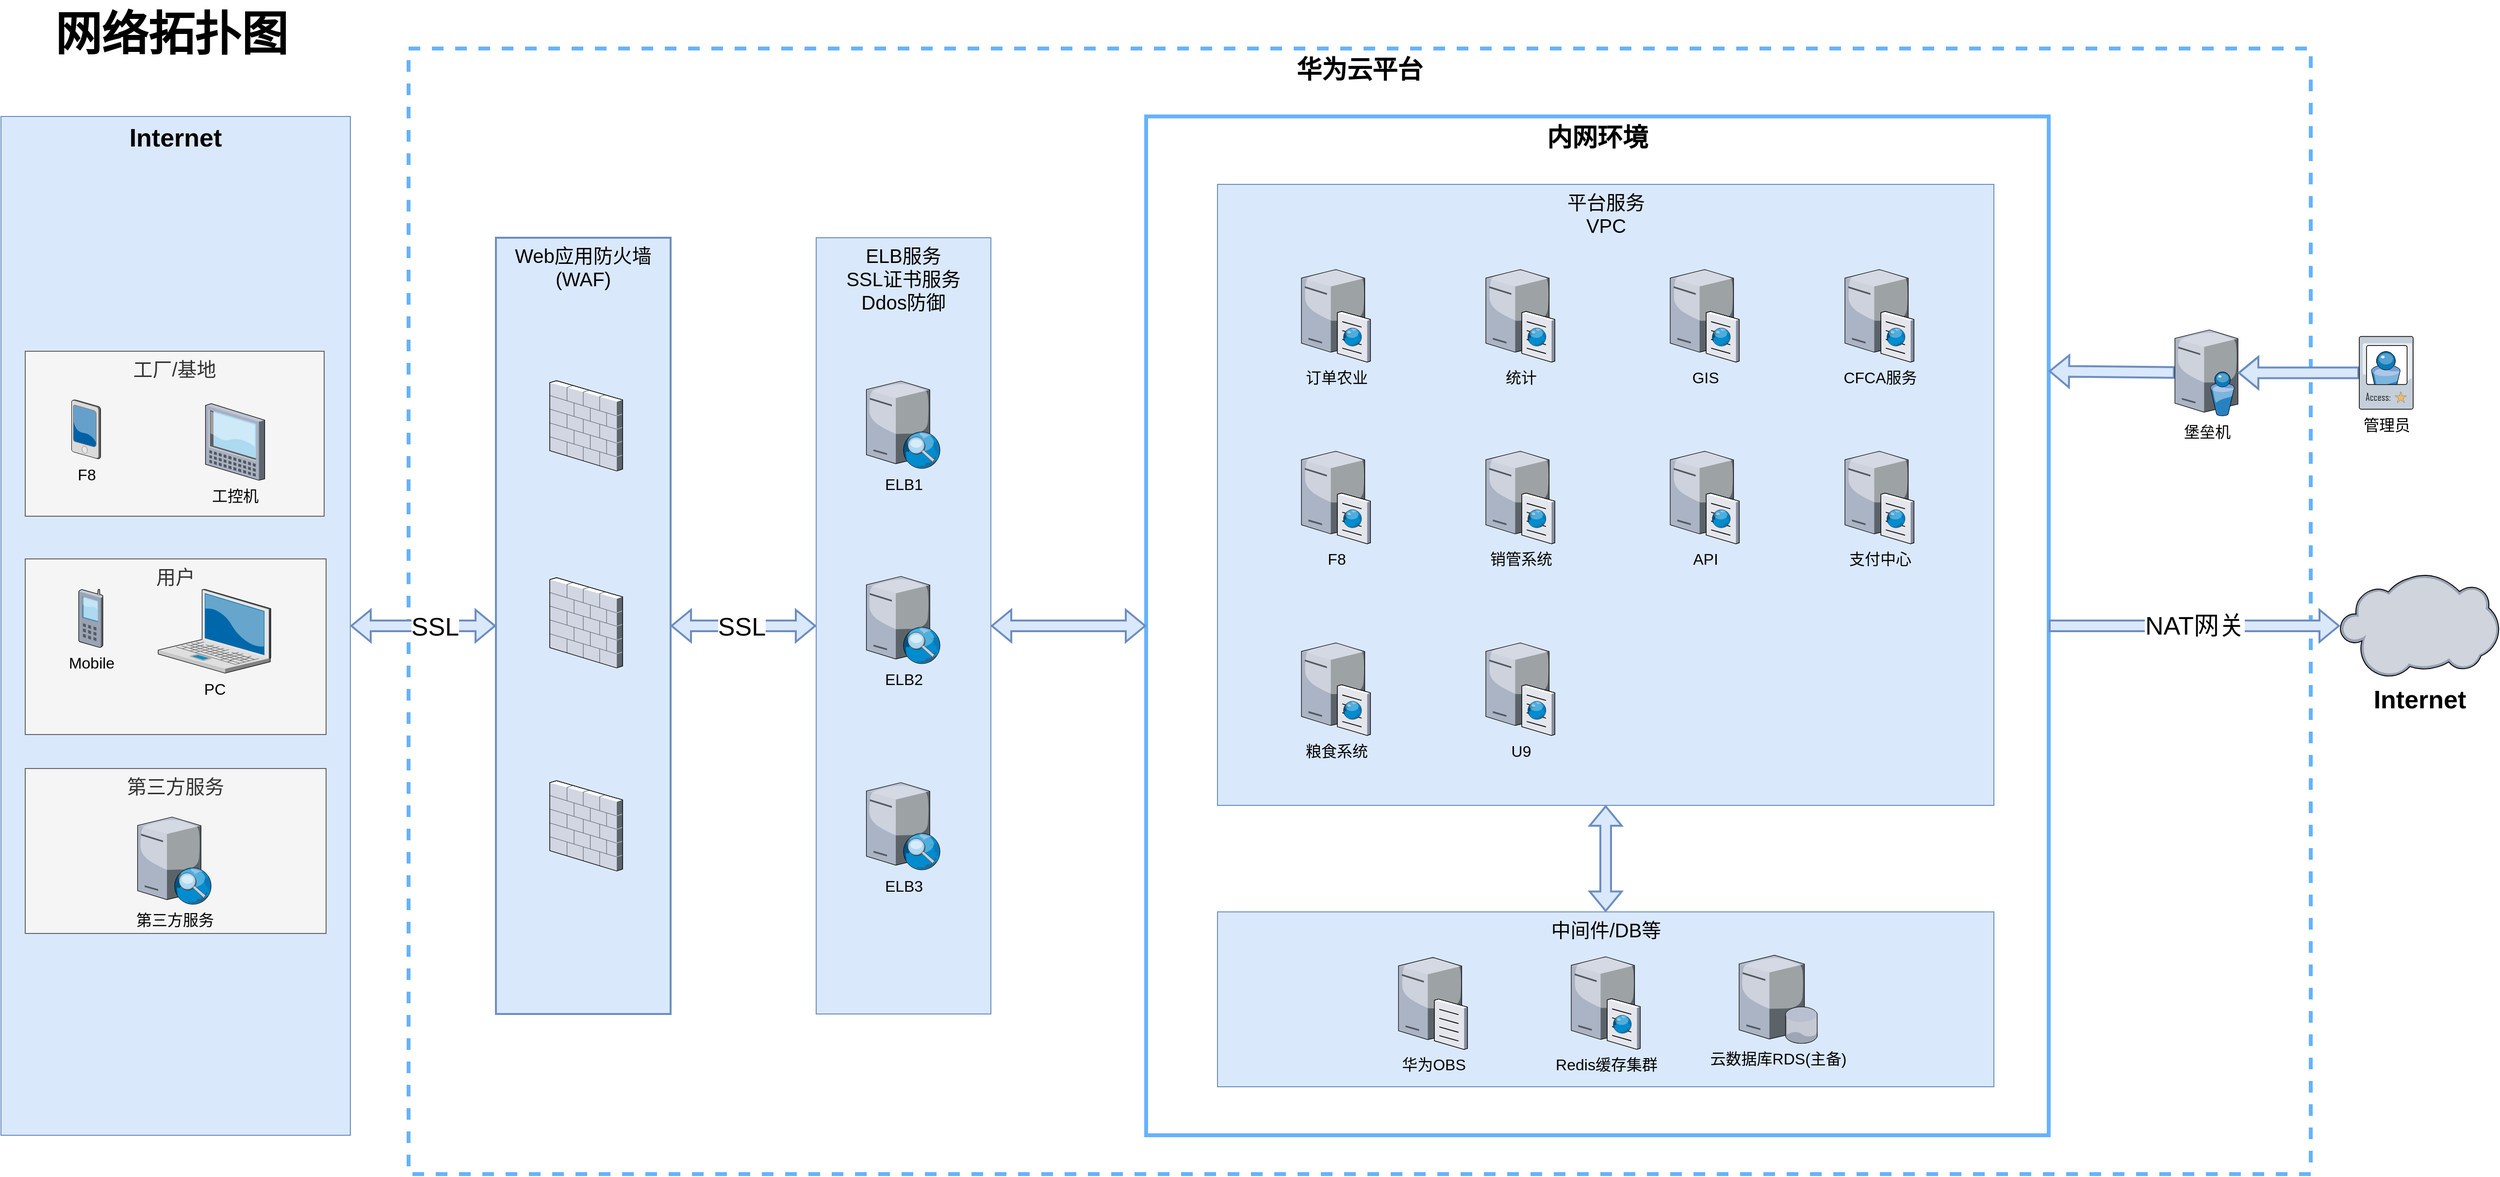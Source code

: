 <mxfile version="18.1.2" type="github">
  <diagram name="Page-1" id="e3a06f82-3646-2815-327d-82caf3d4e204">
    <mxGraphModel dx="4681" dy="3119" grid="1" gridSize="10" guides="1" tooltips="1" connect="1" arrows="1" fold="1" page="1" pageScale="1.5" pageWidth="1169" pageHeight="826" background="none" math="0" shadow="0">
      <root>
        <mxCell id="0" style=";html=1;" />
        <mxCell id="1" style=";html=1;" parent="0" />
        <mxCell id="LMR5gJt18iYfOMBs4Cg6-28" value="&lt;span style=&quot;font-size: 26px;&quot;&gt;华为云平台&lt;/span&gt;" style="whiteSpace=wrap;html=1;fontSize=26;verticalAlign=top;fillColor=none;strokeWidth=4;strokeColor=#66B2FF;fontStyle=1;dashed=1;" parent="1" vertex="1">
          <mxGeometry x="-3080" y="-1180" width="1960" height="1160" as="geometry" />
        </mxCell>
        <mxCell id="LMR5gJt18iYfOMBs4Cg6-13" value="&lt;span style=&quot;font-size: 26px;&quot;&gt;内网环境&lt;/span&gt;" style="whiteSpace=wrap;html=1;fontSize=20;verticalAlign=top;fillColor=none;strokeWidth=4;strokeColor=#66B2FF;fontStyle=1" parent="1" vertex="1">
          <mxGeometry x="-2320" y="-1110" width="930" height="1050" as="geometry" />
        </mxCell>
        <mxCell id="LMR5gJt18iYfOMBs4Cg6-8" value="Internet" style="whiteSpace=wrap;html=1;fillColor=#dae8fc;fontSize=26;strokeColor=#6c8ebf;verticalAlign=top;fontStyle=1" parent="1" vertex="1">
          <mxGeometry x="-3500" y="-1110" width="360" height="1050" as="geometry" />
        </mxCell>
        <mxCell id="iLryyS6ZGWyEAHLPTEHC-15" value="第三方服务" style="whiteSpace=wrap;html=1;fillColor=#f5f5f5;fontSize=20;strokeColor=#666666;verticalAlign=top;fontColor=#333333;" parent="1" vertex="1">
          <mxGeometry x="-3475" y="-438" width="310" height="170" as="geometry" />
        </mxCell>
        <mxCell id="iLryyS6ZGWyEAHLPTEHC-4" style="shape=flexArrow;rounded=0;orthogonalLoop=1;jettySize=auto;html=1;entryX=0.5;entryY=1;entryDx=0;entryDy=0;fillColor=#dae8fc;strokeColor=#6c8ebf;startArrow=block;strokeWidth=2;" parent="1" source="iLryyS6ZGWyEAHLPTEHC-2" target="6a7d8f32e03d9370-61" edge="1">
          <mxGeometry relative="1" as="geometry">
            <mxPoint x="-1836.5" y="-281" as="sourcePoint" />
          </mxGeometry>
        </mxCell>
        <mxCell id="iLryyS6ZGWyEAHLPTEHC-2" value="中间件/DB等" style="whiteSpace=wrap;html=1;fillColor=#dae8fc;fontSize=20;strokeColor=#6c8ebf;verticalAlign=top;" parent="1" vertex="1">
          <mxGeometry x="-2246.5" y="-290.25" width="800" height="180.25" as="geometry" />
        </mxCell>
        <mxCell id="iLryyS6ZGWyEAHLPTEHC-12" style="edgeStyle=none;shape=flexArrow;rounded=0;orthogonalLoop=1;jettySize=auto;html=1;exitX=1;exitY=0.5;exitDx=0;exitDy=0;startArrow=block;fillColor=#dae8fc;strokeColor=#6c8ebf;entryX=0;entryY=0.5;entryDx=0;entryDy=0;strokeWidth=2;" parent="1" source="iLryyS6ZGWyEAHLPTEHC-1" target="LMR5gJt18iYfOMBs4Cg6-13" edge="1">
          <mxGeometry relative="1" as="geometry" />
        </mxCell>
        <mxCell id="iLryyS6ZGWyEAHLPTEHC-1" value="ELB服务&lt;br&gt;SSL证书服务&lt;br&gt;Ddos防御" style="whiteSpace=wrap;html=1;fillColor=#dae8fc;fontSize=20;strokeColor=#6c8ebf;verticalAlign=top;" parent="1" vertex="1">
          <mxGeometry x="-2660" y="-985" width="180" height="800" as="geometry" />
        </mxCell>
        <mxCell id="vlDCk50MzwrjSfQ7u1aB-42" style="edgeStyle=none;shape=flexArrow;rounded=0;orthogonalLoop=1;jettySize=auto;html=1;startArrow=block;endArrow=block;endFill=0;strokeWidth=2;entryX=1;entryY=0.5;entryDx=0;entryDy=0;fillColor=#dae8fc;strokeColor=#6c8ebf;exitX=0;exitY=0.5;exitDx=0;exitDy=0;" parent="1" source="iLryyS6ZGWyEAHLPTEHC-1" target="6a7d8f32e03d9370-59" edge="1">
          <mxGeometry relative="1" as="geometry">
            <mxPoint x="-2280" y="-570" as="sourcePoint" />
          </mxGeometry>
        </mxCell>
        <mxCell id="LMR5gJt18iYfOMBs4Cg6-23" value="SSL" style="edgeLabel;html=1;align=center;verticalAlign=middle;resizable=0;points=[];fontSize=26;" parent="vlDCk50MzwrjSfQ7u1aB-42" connectable="0" vertex="1">
          <mxGeometry x="0.015" y="1" relative="1" as="geometry">
            <mxPoint x="-1" as="offset" />
          </mxGeometry>
        </mxCell>
        <mxCell id="LMR5gJt18iYfOMBs4Cg6-12" style="edgeStyle=orthogonalEdgeStyle;rounded=0;orthogonalLoop=1;jettySize=auto;html=1;exitX=1;exitY=0.5;exitDx=0;exitDy=0;fontSize=26;shape=flexArrow;strokeWidth=2;fillColor=#dae8fc;strokeColor=#6c8ebf;" parent="1" source="LMR5gJt18iYfOMBs4Cg6-13" target="LMR5gJt18iYfOMBs4Cg6-14" edge="1">
          <mxGeometry relative="1" as="geometry">
            <mxPoint x="-960" y="-720.0" as="targetPoint" />
          </mxGeometry>
        </mxCell>
        <mxCell id="LMR5gJt18iYfOMBs4Cg6-25" value="NAT网关" style="edgeLabel;html=1;align=center;verticalAlign=middle;resizable=0;points=[];fontSize=26;" parent="LMR5gJt18iYfOMBs4Cg6-12" connectable="0" vertex="1">
          <mxGeometry x="0.124" y="-3" relative="1" as="geometry">
            <mxPoint x="-19" y="-3" as="offset" />
          </mxGeometry>
        </mxCell>
        <mxCell id="6a7d8f32e03d9370-61" value="平台服务&lt;br&gt;VPC" style="whiteSpace=wrap;html=1;fillColor=#dae8fc;fontSize=20;strokeColor=#6c8ebf;verticalAlign=top;" parent="1" vertex="1">
          <mxGeometry x="-2246.5" y="-1040" width="800" height="640" as="geometry" />
        </mxCell>
        <mxCell id="vlDCk50MzwrjSfQ7u1aB-44" style="edgeStyle=none;shape=flexArrow;rounded=0;orthogonalLoop=1;jettySize=auto;html=1;startArrow=block;endArrow=block;endFill=0;strokeWidth=2;fillColor=#dae8fc;strokeColor=#6c8ebf;entryX=1;entryY=0.5;entryDx=0;entryDy=0;gradientColor=none;endSize=6;targetPerimeterSpacing=0;" parent="1" source="6a7d8f32e03d9370-59" target="LMR5gJt18iYfOMBs4Cg6-8" edge="1">
          <mxGeometry relative="1" as="geometry">
            <mxPoint x="-2690" y="-560" as="targetPoint" />
          </mxGeometry>
        </mxCell>
        <mxCell id="LMR5gJt18iYfOMBs4Cg6-29" value="SSL" style="edgeLabel;html=1;align=center;verticalAlign=middle;resizable=0;points=[];fontSize=26;" parent="vlDCk50MzwrjSfQ7u1aB-44" connectable="0" vertex="1">
          <mxGeometry x="-0.155" y="1" relative="1" as="geometry">
            <mxPoint as="offset" />
          </mxGeometry>
        </mxCell>
        <mxCell id="6a7d8f32e03d9370-59" value="Web应用防火墙&lt;br&gt;(WAF)" style="whiteSpace=wrap;html=1;fillColor=#dae8fc;fontSize=20;strokeColor=#6c8ebf;verticalAlign=top;strokeWidth=2;" parent="1" vertex="1">
          <mxGeometry x="-2990" y="-985" width="180" height="800" as="geometry" />
        </mxCell>
        <mxCell id="6a7d8f32e03d9370-58" value="用户" style="whiteSpace=wrap;html=1;fillColor=#f5f5f5;fontSize=20;strokeColor=#666666;verticalAlign=top;fontColor=#333333;" parent="1" vertex="1">
          <mxGeometry x="-3475" y="-654" width="310" height="181" as="geometry" />
        </mxCell>
        <mxCell id="6a7d8f32e03d9370-57" value="工厂/基地" style="whiteSpace=wrap;html=1;fillColor=#f5f5f5;fontSize=20;strokeColor=#666666;verticalAlign=top;fontColor=#333333;" parent="1" vertex="1">
          <mxGeometry x="-3475" y="-868" width="308" height="170" as="geometry" />
        </mxCell>
        <mxCell id="6a7d8f32e03d9370-1" value="PC" style="verticalLabelPosition=bottom;aspect=fixed;html=1;verticalAlign=top;strokeColor=none;shape=mxgraph.citrix.laptop_2;fillColor=#66B2FF;gradientColor=#0066CC;fontSize=16;" parent="1" vertex="1">
          <mxGeometry x="-3338" y="-622.75" width="116" height="86.5" as="geometry" />
        </mxCell>
        <mxCell id="6a7d8f32e03d9370-6" value="F8" style="verticalLabelPosition=bottom;aspect=fixed;html=1;verticalAlign=top;strokeColor=none;shape=mxgraph.citrix.pda;fillColor=#66B2FF;gradientColor=#0066CC;fontSize=16;" parent="1" vertex="1">
          <mxGeometry x="-3427.25" y="-818" width="30" height="61" as="geometry" />
        </mxCell>
        <mxCell id="6a7d8f32e03d9370-15" value="订单农业" style="verticalLabelPosition=bottom;aspect=fixed;html=1;verticalAlign=top;strokeColor=none;shape=mxgraph.citrix.cache_server;fillColor=#66B2FF;gradientColor=#0066CC;fontSize=16;labelPosition=center;align=center;" parent="1" vertex="1">
          <mxGeometry x="-2160" y="-954.5" width="71" height="97.5" as="geometry" />
        </mxCell>
        <mxCell id="6a7d8f32e03d9370-19" value="" style="verticalLabelPosition=bottom;aspect=fixed;html=1;verticalAlign=top;strokeColor=none;shape=mxgraph.citrix.firewall;fillColor=#66B2FF;gradientColor=#0066CC;fontSize=16;" parent="1" vertex="1">
          <mxGeometry x="-2934.5" y="-837.63" width="75" height="93" as="geometry" />
        </mxCell>
        <mxCell id="6a7d8f32e03d9370-20" value="" style="verticalLabelPosition=bottom;aspect=fixed;html=1;verticalAlign=top;strokeColor=none;shape=mxgraph.citrix.firewall;fillColor=#66B2FF;gradientColor=#0066CC;fontSize=16;" parent="1" vertex="1">
          <mxGeometry x="-2934.5" y="-634.63" width="75" height="93" as="geometry" />
        </mxCell>
        <mxCell id="6a7d8f32e03d9370-21" value="" style="verticalLabelPosition=bottom;aspect=fixed;html=1;verticalAlign=top;strokeColor=none;shape=mxgraph.citrix.firewall;fillColor=#66B2FF;gradientColor=#0066CC;fontSize=16;" parent="1" vertex="1">
          <mxGeometry x="-2934.5" y="-425.38" width="75" height="93" as="geometry" />
        </mxCell>
        <mxCell id="rOvidfv-nddJ9vFQ-KWT-5" value="工控机" style="verticalLabelPosition=bottom;sketch=0;aspect=fixed;html=1;verticalAlign=top;strokeColor=none;align=center;outlineConnect=0;shape=mxgraph.citrix.tablet_1;fontSize=16;" parent="1" vertex="1">
          <mxGeometry x="-3289.25" y="-814" width="61" height="79" as="geometry" />
        </mxCell>
        <mxCell id="rOvidfv-nddJ9vFQ-KWT-7" value="Mobile" style="verticalLabelPosition=bottom;sketch=0;aspect=fixed;html=1;verticalAlign=top;strokeColor=none;align=center;outlineConnect=0;shape=mxgraph.citrix.cell_phone;fontSize=16;" parent="1" vertex="1">
          <mxGeometry x="-3420" y="-622.75" width="25" height="60" as="geometry" />
        </mxCell>
        <mxCell id="vlDCk50MzwrjSfQ7u1aB-2" value="统计" style="verticalLabelPosition=bottom;aspect=fixed;html=1;verticalAlign=top;strokeColor=none;shape=mxgraph.citrix.cache_server;fillColor=#66B2FF;gradientColor=#0066CC;fontSize=16;labelPosition=center;align=center;" parent="1" vertex="1">
          <mxGeometry x="-1970" y="-954.5" width="71" height="97.5" as="geometry" />
        </mxCell>
        <mxCell id="vlDCk50MzwrjSfQ7u1aB-3" value="CFCA服务" style="verticalLabelPosition=bottom;aspect=fixed;html=1;verticalAlign=top;strokeColor=#d6b656;shape=mxgraph.citrix.cache_server;fillColor=#fff2cc;fontSize=16;labelPosition=center;align=center;" parent="1" vertex="1">
          <mxGeometry x="-1600" y="-954.5" width="71" height="97.5" as="geometry" />
        </mxCell>
        <mxCell id="vlDCk50MzwrjSfQ7u1aB-4" value="F8" style="verticalLabelPosition=bottom;aspect=fixed;html=1;verticalAlign=top;strokeColor=none;shape=mxgraph.citrix.cache_server;fillColor=#66B2FF;gradientColor=#0066CC;fontSize=16;labelPosition=center;align=center;" parent="1" vertex="1">
          <mxGeometry x="-2160" y="-767.25" width="71" height="97.5" as="geometry" />
        </mxCell>
        <mxCell id="vlDCk50MzwrjSfQ7u1aB-5" value="销管系统" style="verticalLabelPosition=bottom;aspect=fixed;html=1;verticalAlign=top;strokeColor=none;shape=mxgraph.citrix.cache_server;fillColor=#66B2FF;gradientColor=#0066CC;fontSize=16;labelPosition=center;align=center;" parent="1" vertex="1">
          <mxGeometry x="-1970" y="-767.25" width="71" height="97.5" as="geometry" />
        </mxCell>
        <mxCell id="vlDCk50MzwrjSfQ7u1aB-6" value="API" style="verticalLabelPosition=bottom;aspect=fixed;html=1;verticalAlign=top;strokeColor=none;shape=mxgraph.citrix.cache_server;fillColor=#66B2FF;gradientColor=#0066CC;fontSize=16;labelPosition=center;align=center;" parent="1" vertex="1">
          <mxGeometry x="-1780" y="-767.25" width="71" height="97.5" as="geometry" />
        </mxCell>
        <mxCell id="vlDCk50MzwrjSfQ7u1aB-10" value="U9" style="verticalLabelPosition=bottom;aspect=fixed;html=1;verticalAlign=top;strokeColor=none;shape=mxgraph.citrix.cache_server;fillColor=#66B2FF;gradientColor=#0066CC;fontSize=16;labelPosition=center;align=center;" parent="1" vertex="1">
          <mxGeometry x="-1970" y="-569.75" width="71" height="97.5" as="geometry" />
        </mxCell>
        <mxCell id="vlDCk50MzwrjSfQ7u1aB-11" value="GIS" style="verticalLabelPosition=bottom;aspect=fixed;html=1;verticalAlign=top;strokeColor=none;shape=mxgraph.citrix.cache_server;fillColor=#66B2FF;gradientColor=#0066CC;fontSize=16;labelPosition=center;align=center;" parent="1" vertex="1">
          <mxGeometry x="-1780" y="-954.5" width="71" height="97.5" as="geometry" />
        </mxCell>
        <mxCell id="vlDCk50MzwrjSfQ7u1aB-13" value="云数据库RDS(主备)" style="verticalLabelPosition=bottom;sketch=0;aspect=fixed;html=1;verticalAlign=top;strokeColor=none;align=center;outlineConnect=0;shape=mxgraph.citrix.database_server;fontSize=16;" parent="1" vertex="1">
          <mxGeometry x="-1709" y="-245.56" width="80.77" height="90.87" as="geometry" />
        </mxCell>
        <mxCell id="vlDCk50MzwrjSfQ7u1aB-14" value="粮食系统" style="verticalLabelPosition=bottom;aspect=fixed;html=1;verticalAlign=top;strokeColor=none;shape=mxgraph.citrix.cache_server;fillColor=#66B2FF;gradientColor=#0066CC;fontSize=16;labelPosition=center;align=center;" parent="1" vertex="1">
          <mxGeometry x="-2160" y="-569.75" width="71" height="97.5" as="geometry" />
        </mxCell>
        <mxCell id="vlDCk50MzwrjSfQ7u1aB-8" value="支付中心" style="verticalLabelPosition=bottom;aspect=fixed;html=1;verticalAlign=top;strokeColor=none;shape=mxgraph.citrix.cache_server;fillColor=#66B2FF;gradientColor=#0066CC;fontSize=16;labelPosition=center;align=center;" parent="1" vertex="1">
          <mxGeometry x="-1600" y="-767.25" width="71" height="97.5" as="geometry" />
        </mxCell>
        <mxCell id="vlDCk50MzwrjSfQ7u1aB-34" value="Redis缓存集群" style="verticalLabelPosition=bottom;sketch=0;aspect=fixed;html=1;verticalAlign=top;strokeColor=none;align=center;outlineConnect=0;shape=mxgraph.citrix.cache_server;fontSize=16;" parent="1" vertex="1">
          <mxGeometry x="-1882" y="-246.25" width="71" height="97.5" as="geometry" />
        </mxCell>
        <mxCell id="vlDCk50MzwrjSfQ7u1aB-40" value="第三方服务" style="verticalLabelPosition=bottom;sketch=0;aspect=fixed;html=1;verticalAlign=top;strokeColor=none;align=center;outlineConnect=0;shape=mxgraph.citrix.edgesight_server;fontSize=16;" parent="1" vertex="1">
          <mxGeometry x="-3359.25" y="-388" width="76.5" height="90" as="geometry" />
        </mxCell>
        <mxCell id="6a7d8f32e03d9370-62" value="网络拓扑图" style="text;strokeColor=none;fillColor=none;html=1;fontSize=48;fontStyle=1;verticalAlign=middle;align=center;" parent="1" vertex="1">
          <mxGeometry x="-3500" y="-1230" width="350" height="70" as="geometry" />
        </mxCell>
        <mxCell id="iLryyS6ZGWyEAHLPTEHC-8" value="ELB1" style="verticalLabelPosition=bottom;sketch=0;aspect=fixed;html=1;verticalAlign=top;strokeColor=none;align=center;outlineConnect=0;shape=mxgraph.citrix.edgesight_server;fontSize=16;" parent="1" vertex="1">
          <mxGeometry x="-2608.25" y="-837.25" width="76.5" height="90" as="geometry" />
        </mxCell>
        <mxCell id="iLryyS6ZGWyEAHLPTEHC-9" value="ELB2" style="verticalLabelPosition=bottom;sketch=0;aspect=fixed;html=1;verticalAlign=top;strokeColor=none;align=center;outlineConnect=0;shape=mxgraph.citrix.edgesight_server;fontSize=16;" parent="1" vertex="1">
          <mxGeometry x="-2608.25" y="-636" width="76.5" height="90" as="geometry" />
        </mxCell>
        <mxCell id="iLryyS6ZGWyEAHLPTEHC-10" value="ELB3" style="verticalLabelPosition=bottom;sketch=0;aspect=fixed;html=1;verticalAlign=top;strokeColor=none;align=center;outlineConnect=0;shape=mxgraph.citrix.edgesight_server;fontSize=16;" parent="1" vertex="1">
          <mxGeometry x="-2608.25" y="-423.5" width="76.5" height="90" as="geometry" />
        </mxCell>
        <mxCell id="LMR5gJt18iYfOMBs4Cg6-14" value="Internet" style="verticalLabelPosition=bottom;sketch=0;aspect=fixed;html=1;verticalAlign=top;strokeColor=none;align=center;outlineConnect=0;shape=mxgraph.citrix.cloud;fontSize=26;fontStyle=1" parent="1" vertex="1">
          <mxGeometry x="-1090" y="-638.5" width="163.95" height="107" as="geometry" />
        </mxCell>
        <mxCell id="LMR5gJt18iYfOMBs4Cg6-24" style="edgeStyle=none;shape=flexArrow;rounded=0;orthogonalLoop=1;jettySize=auto;html=1;fontSize=16;strokeWidth=2;entryX=1;entryY=0.25;entryDx=0;entryDy=0;fillColor=#dae8fc;strokeColor=#6c8ebf;" parent="1" source="LMR5gJt18iYfOMBs4Cg6-16" target="LMR5gJt18iYfOMBs4Cg6-13" edge="1">
          <mxGeometry relative="1" as="geometry">
            <mxPoint x="-1340" y="-996" as="targetPoint" />
          </mxGeometry>
        </mxCell>
        <mxCell id="LMR5gJt18iYfOMBs4Cg6-16" value="堡垒机" style="verticalLabelPosition=bottom;sketch=0;aspect=fixed;html=1;verticalAlign=top;strokeColor=none;align=center;outlineConnect=0;shape=mxgraph.citrix.directory_server;fontSize=16;" parent="1" vertex="1">
          <mxGeometry x="-1260" y="-890" width="65" height="88.5" as="geometry" />
        </mxCell>
        <mxCell id="LMR5gJt18iYfOMBs4Cg6-22" style="edgeStyle=orthogonalEdgeStyle;shape=flexArrow;rounded=0;orthogonalLoop=1;jettySize=auto;html=1;fontSize=16;strokeWidth=2;fillColor=#dae8fc;strokeColor=#6c8ebf;" parent="1" source="LMR5gJt18iYfOMBs4Cg6-21" target="LMR5gJt18iYfOMBs4Cg6-16" edge="1">
          <mxGeometry relative="1" as="geometry" />
        </mxCell>
        <mxCell id="LMR5gJt18iYfOMBs4Cg6-21" value="管理员" style="verticalLabelPosition=bottom;sketch=0;aspect=fixed;html=1;verticalAlign=top;strokeColor=none;align=center;outlineConnect=0;shape=mxgraph.citrix.access_card;fontSize=16;" parent="1" vertex="1">
          <mxGeometry x="-1070" y="-883.25" width="55.5" height="75" as="geometry" />
        </mxCell>
        <mxCell id="NfIjUz-ZrcUt6X3epoW_-1" value="华为OBS" style="verticalLabelPosition=bottom;sketch=0;aspect=fixed;html=1;verticalAlign=top;strokeColor=none;align=center;outlineConnect=0;shape=mxgraph.citrix.file_server;fontSize=16;" parent="1" vertex="1">
          <mxGeometry x="-2060" y="-245.56" width="71" height="97" as="geometry" />
        </mxCell>
      </root>
    </mxGraphModel>
  </diagram>
</mxfile>
